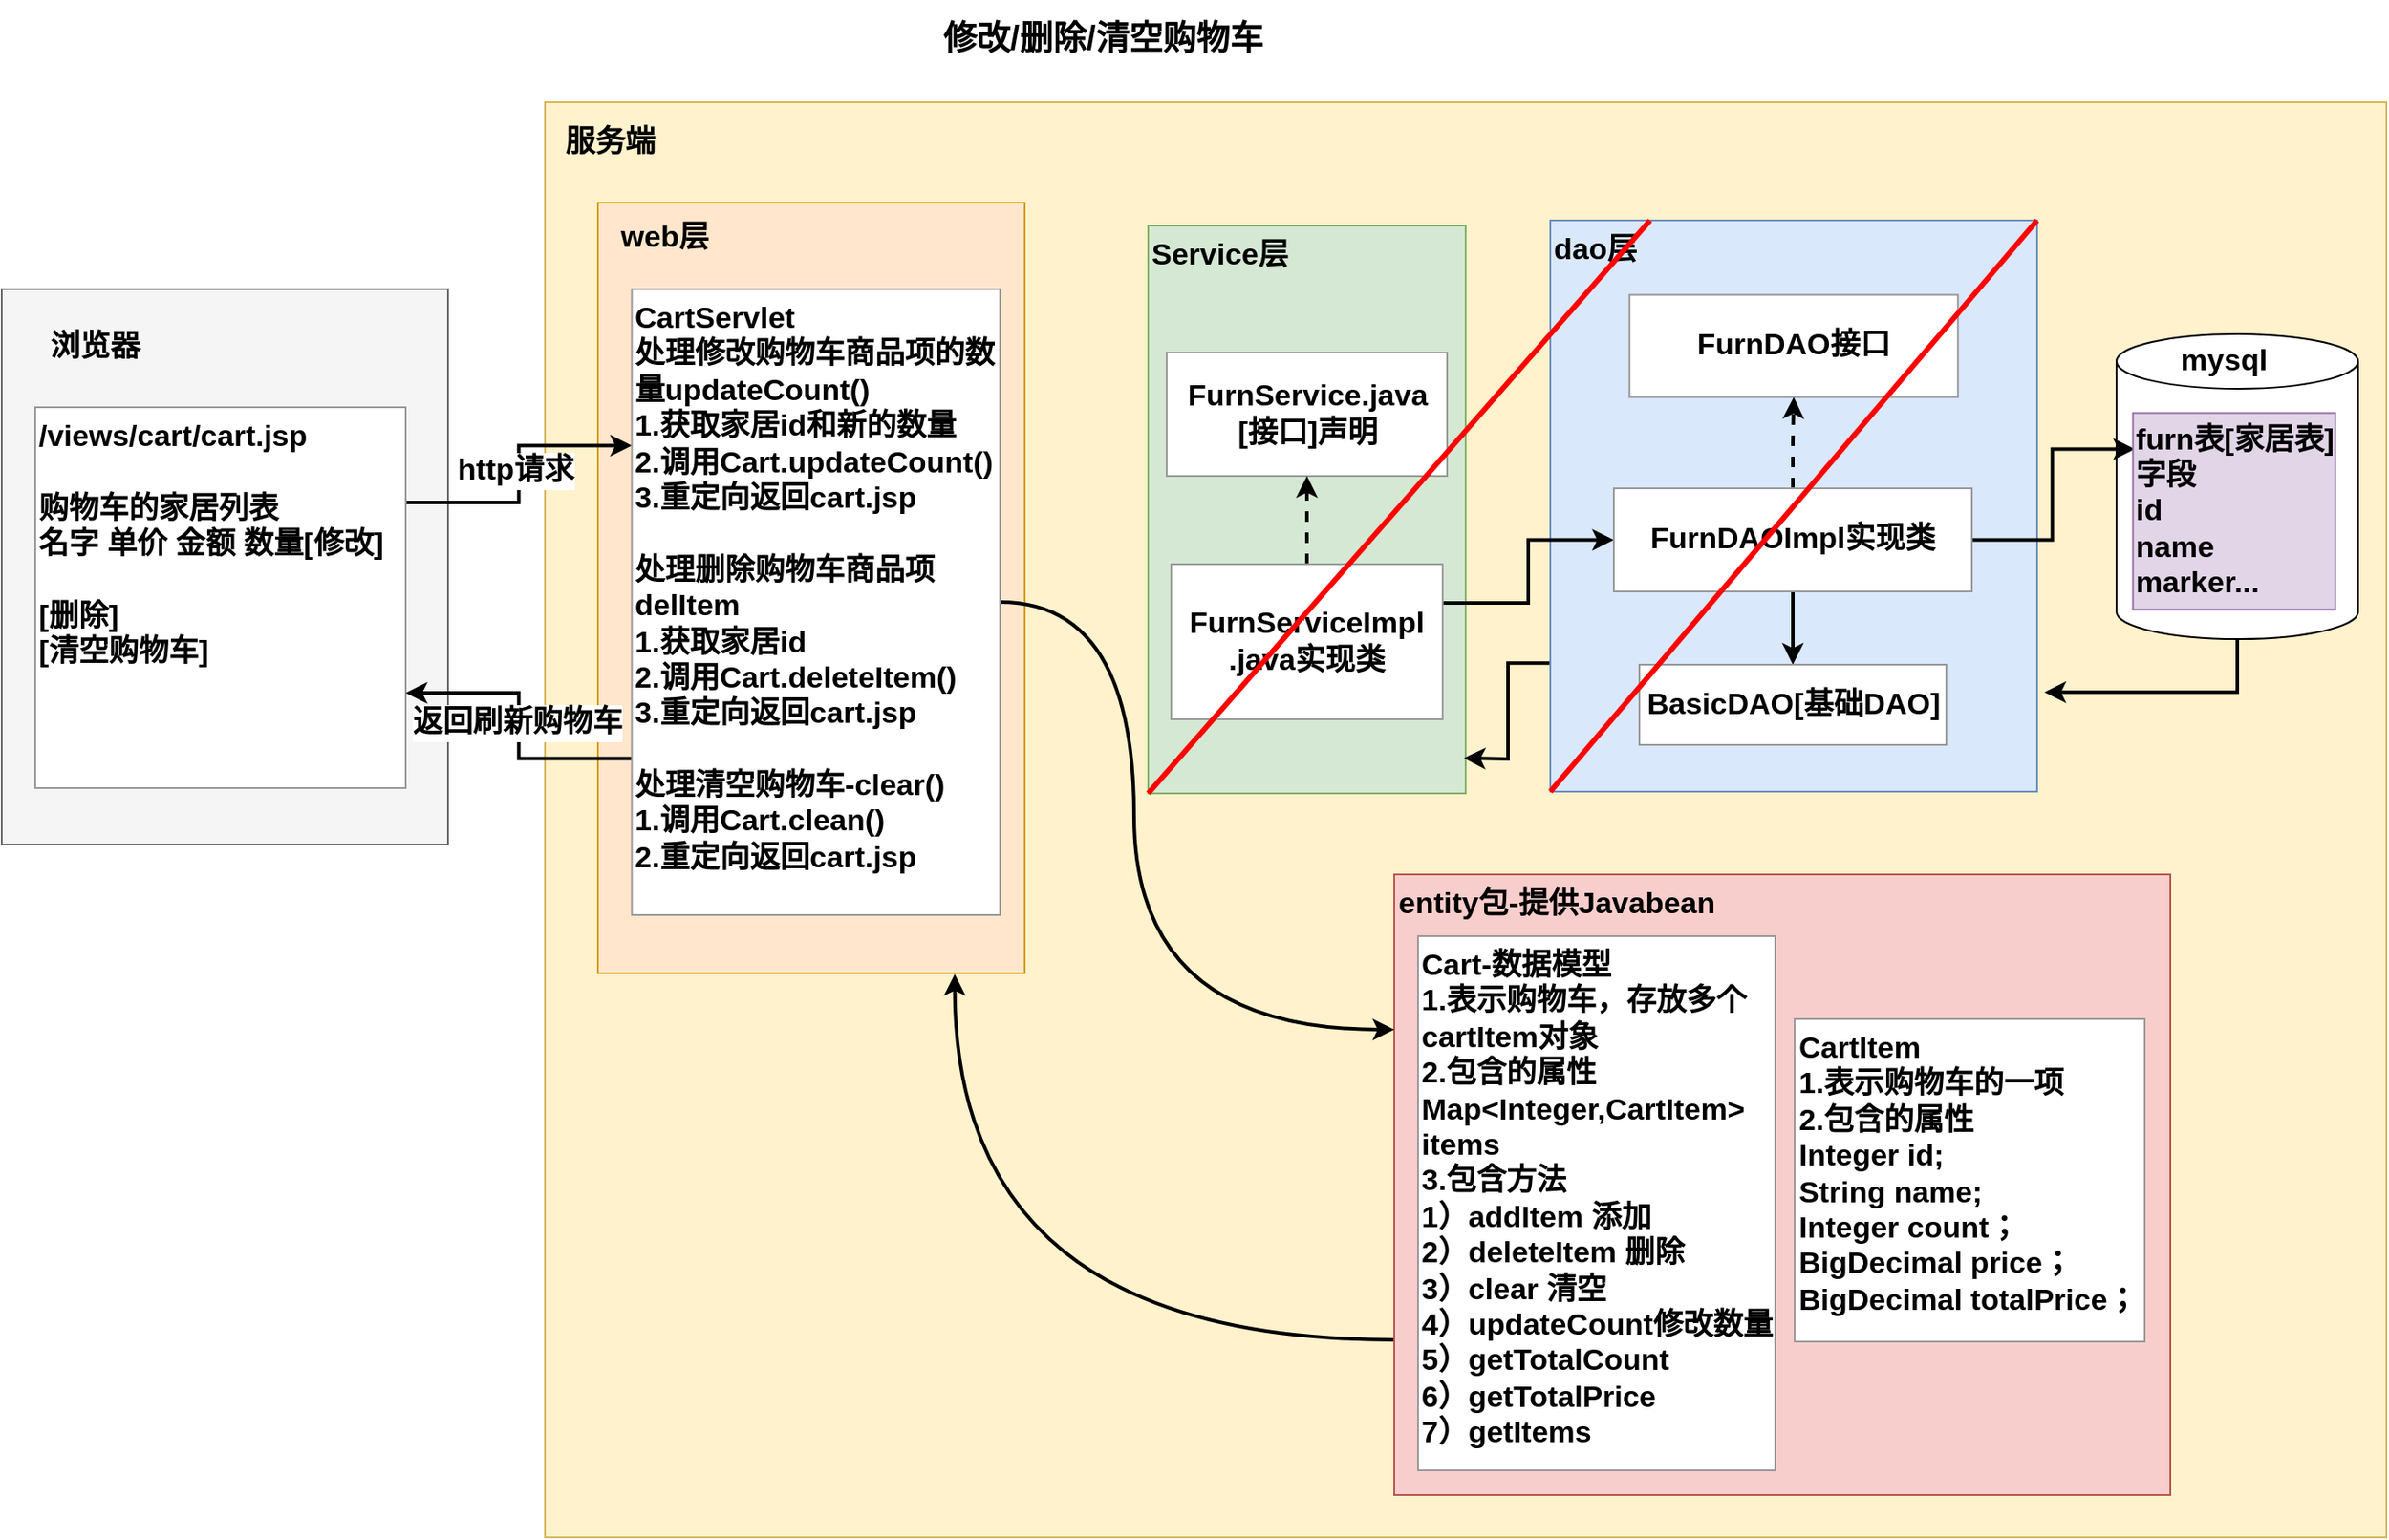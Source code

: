 <mxfile compressed="false" version="18.0.1" type="device">
  <diagram id="3w6g5_Ta-V8lRmugiTsT" name="第 1 页">
    <mxGraphModel dx="622" dy="939" grid="0" gridSize="10" guides="1" tooltips="1" connect="1" arrows="1" fold="1" page="0" pageScale="1" pageWidth="827" pageHeight="1169" math="0" shadow="0">
      <root>
        <mxCell id="0" />
        <mxCell id="1" parent="0" />
        <mxCell id="GYIKJYMq1MzzK1BG4W0E-1" value="&lt;span style=&quot;font-size: 19px;&quot;&gt;修改/删除/清空购物车&lt;/span&gt;" style="text;html=1;strokeColor=none;fillColor=none;align=center;verticalAlign=middle;whiteSpace=wrap;rounded=0;fontSize=18;fontStyle=1" parent="1" vertex="1">
          <mxGeometry x="1033" y="-45" width="297" height="44" as="geometry" />
        </mxCell>
        <mxCell id="GYIKJYMq1MzzK1BG4W0E-2" value="" style="rounded=0;whiteSpace=wrap;html=1;fontSize=18;fillColor=#f5f5f5;strokeColor=#666666;fontStyle=1;fontColor=#333333;" parent="1" vertex="1">
          <mxGeometry x="557" y="119" width="253" height="315" as="geometry" />
        </mxCell>
        <mxCell id="GYIKJYMq1MzzK1BG4W0E-3" value="浏览器" style="text;html=1;strokeColor=none;fillColor=none;align=center;verticalAlign=middle;whiteSpace=wrap;rounded=0;fontSize=17;fontStyle=1" parent="1" vertex="1">
          <mxGeometry x="580" y="137" width="60" height="30" as="geometry" />
        </mxCell>
        <mxCell id="GYIKJYMq1MzzK1BG4W0E-6" value="" style="rounded=0;whiteSpace=wrap;html=1;fontSize=17;fillColor=#fff2cc;strokeColor=#d6b656;fontStyle=1" parent="1" vertex="1">
          <mxGeometry x="865" y="13" width="1044" height="814" as="geometry" />
        </mxCell>
        <mxCell id="GYIKJYMq1MzzK1BG4W0E-7" value="服务端" style="text;html=1;strokeColor=none;fillColor=none;align=center;verticalAlign=middle;whiteSpace=wrap;rounded=0;fontSize=17;fontStyle=1" parent="1" vertex="1">
          <mxGeometry x="872" y="21" width="60" height="30" as="geometry" />
        </mxCell>
        <mxCell id="GYIKJYMq1MzzK1BG4W0E-9" value="" style="text;html=1;strokeColor=#d79b00;fillColor=#ffe6cc;align=left;verticalAlign=top;whiteSpace=wrap;rounded=0;fontSize=17;fontStyle=1" parent="1" vertex="1">
          <mxGeometry x="895" y="70" width="242" height="437" as="geometry" />
        </mxCell>
        <mxCell id="8VZ2lhoY9Nfm3T2TA_DG-3" value="web层" style="text;html=1;strokeColor=none;fillColor=none;align=left;verticalAlign=top;whiteSpace=wrap;rounded=0;fontSize=17;fontStyle=1" parent="1" vertex="1">
          <mxGeometry x="906" y="73" width="60" height="30" as="geometry" />
        </mxCell>
        <mxCell id="dEFfX4xB_Dbg5YB7Ye-p-43" style="edgeStyle=orthogonalEdgeStyle;curved=1;rounded=0;orthogonalLoop=1;jettySize=auto;html=1;exitX=0;exitY=0.75;exitDx=0;exitDy=0;entryX=0.836;entryY=1.001;entryDx=0;entryDy=0;entryPerimeter=0;fontColor=#000000;strokeWidth=2;" parent="1" source="Zatc0vboHGfkbghF3RjW-1" target="GYIKJYMq1MzzK1BG4W0E-9" edge="1">
          <mxGeometry relative="1" as="geometry" />
        </mxCell>
        <mxCell id="Zatc0vboHGfkbghF3RjW-1" value="entity包-提供Javabean" style="rounded=0;whiteSpace=wrap;html=1;labelBorderColor=none;fontSize=17;strokeColor=#b85450;align=left;fontStyle=1;verticalAlign=top;fillColor=#f8cecc;" parent="1" vertex="1">
          <mxGeometry x="1346.5" y="451" width="440" height="352" as="geometry" />
        </mxCell>
        <mxCell id="bZlDuSdulc7KowGW-_eb-3" style="edgeStyle=orthogonalEdgeStyle;rounded=0;orthogonalLoop=1;jettySize=auto;html=1;exitX=1;exitY=0.25;exitDx=0;exitDy=0;entryX=0;entryY=0.25;entryDx=0;entryDy=0;strokeWidth=2;" parent="1" source="Zatc0vboHGfkbghF3RjW-6" target="Zatc0vboHGfkbghF3RjW-7" edge="1">
          <mxGeometry relative="1" as="geometry" />
        </mxCell>
        <mxCell id="jyQDhWdHv0TXVoNtGqj6-1" value="&lt;font color=&quot;#000000&quot; style=&quot;font-size: 17px;&quot;&gt;&lt;b&gt;http请求&lt;/b&gt;&lt;/font&gt;" style="edgeLabel;html=1;align=center;verticalAlign=middle;resizable=0;points=[];fontColor=#FF0000;" parent="bZlDuSdulc7KowGW-_eb-3" vertex="1" connectable="0">
          <mxGeometry x="0.166" y="1" relative="1" as="geometry">
            <mxPoint x="-1" y="11" as="offset" />
          </mxGeometry>
        </mxCell>
        <mxCell id="Zatc0vboHGfkbghF3RjW-6" value="/views/cart/cart.jsp&lt;br&gt;&lt;br&gt;购物车的家居列表&lt;br&gt;名字 单价 金额 数量[修改]&lt;br&gt;&lt;br&gt;[删除]&lt;br&gt;[清空购物车]" style="rounded=0;whiteSpace=wrap;html=1;fontSize=17;fontStyle=1;align=left;verticalAlign=top;strokeColor=#999999;" parent="1" vertex="1">
          <mxGeometry x="576" y="186" width="210" height="216" as="geometry" />
        </mxCell>
        <mxCell id="bZlDuSdulc7KowGW-_eb-2" style="edgeStyle=orthogonalEdgeStyle;rounded=0;orthogonalLoop=1;jettySize=auto;html=1;exitX=0;exitY=0.75;exitDx=0;exitDy=0;entryX=1;entryY=0.75;entryDx=0;entryDy=0;strokeWidth=2;" parent="1" source="Zatc0vboHGfkbghF3RjW-7" target="Zatc0vboHGfkbghF3RjW-6" edge="1">
          <mxGeometry relative="1" as="geometry" />
        </mxCell>
        <mxCell id="jyQDhWdHv0TXVoNtGqj6-2" value="返回刷新购物车" style="edgeLabel;html=1;align=center;verticalAlign=middle;resizable=0;points=[];fontSize=17;fontColor=#000000;fontStyle=1" parent="bZlDuSdulc7KowGW-_eb-2" vertex="1" connectable="0">
          <mxGeometry x="-0.156" y="-1" relative="1" as="geometry">
            <mxPoint x="-2" y="-15" as="offset" />
          </mxGeometry>
        </mxCell>
        <mxCell id="dEFfX4xB_Dbg5YB7Ye-p-42" style="edgeStyle=orthogonalEdgeStyle;curved=1;rounded=0;orthogonalLoop=1;jettySize=auto;html=1;exitX=1;exitY=0.5;exitDx=0;exitDy=0;entryX=0;entryY=0.25;entryDx=0;entryDy=0;fontColor=#000000;strokeWidth=2;" parent="1" source="Zatc0vboHGfkbghF3RjW-7" target="Zatc0vboHGfkbghF3RjW-1" edge="1">
          <mxGeometry relative="1" as="geometry">
            <Array as="points">
              <mxPoint x="1199" y="297" />
              <mxPoint x="1199" y="539" />
            </Array>
          </mxGeometry>
        </mxCell>
        <mxCell id="Zatc0vboHGfkbghF3RjW-7" value="CartServlet&lt;br&gt;处理修改购物车商品项的数量updateCount()&lt;br&gt;1.获取家居id和新的数量&lt;br&gt;2.调用Cart.updateCount()&lt;br&gt;3.重定向返回cart.jsp&lt;br&gt;&lt;br&gt;处理删除购物车商品项&lt;br&gt;delItem&lt;br&gt;1.获取家居id&lt;br&gt;2.调用Cart.deleteItem()&lt;br&gt;3.重定向返回cart.jsp&lt;br&gt;&lt;br&gt;处理清空购物车-clear()&lt;br&gt;1.调用Cart.clean()&lt;br&gt;2.重定向返回cart.jsp" style="rounded=0;whiteSpace=wrap;html=1;fontSize=17;align=left;verticalAlign=top;fontStyle=1;strokeColor=#999999;" parent="1" vertex="1">
          <mxGeometry x="914.25" y="119" width="208.75" height="355" as="geometry" />
        </mxCell>
        <mxCell id="sAvUuzzA0ZJwsFMWrOZG-2" value="Cart-数据模型&lt;br&gt;1.表示购物车，存放多个cartItem对象&lt;br&gt;2.包含的属性Map&amp;lt;Integer,CartItem&amp;gt; items&lt;br&gt;3.包含方法&lt;br&gt;1）addItem 添加&lt;br&gt;2）deleteItem 删除&lt;br&gt;3）clear 清空&lt;br&gt;4）updateCount修改数量&lt;br&gt;5）getTotalCount&lt;br&gt;6）getTotalPrice&lt;br&gt;7）getItems" style="rounded=0;whiteSpace=wrap;html=1;labelBorderColor=none;fontSize=17;strokeColor=#999999;fontStyle=1;align=left;verticalAlign=top;" parent="1" vertex="1">
          <mxGeometry x="1360" y="486" width="202.5" height="303" as="geometry" />
        </mxCell>
        <mxCell id="w-7WuPagmr1MUGhSwBlZ-1" value="CartItem&lt;br&gt;1.表示购物车的一项&lt;br&gt;2.包含的属性&lt;br&gt;Integer id;&lt;br&gt;String name;&lt;br&gt;Integer count；&lt;br&gt;BigDecimal price；&lt;br&gt;BigDecimal totalPrice；" style="rounded=0;whiteSpace=wrap;html=1;labelBorderColor=none;fontSize=17;strokeColor=#999999;fontStyle=1;align=left;verticalAlign=top;" parent="1" vertex="1">
          <mxGeometry x="1573.5" y="533" width="198.5" height="183" as="geometry" />
        </mxCell>
        <mxCell id="dEFfX4xB_Dbg5YB7Ye-p-20" value="Service层" style="text;html=1;strokeColor=#82b366;fillColor=#d5e8d4;align=left;verticalAlign=top;whiteSpace=wrap;rounded=0;fontSize=17;fontStyle=1" parent="1" vertex="1">
          <mxGeometry x="1207" y="83" width="180" height="322" as="geometry" />
        </mxCell>
        <mxCell id="dEFfX4xB_Dbg5YB7Ye-p-21" style="edgeStyle=orthogonalEdgeStyle;rounded=0;orthogonalLoop=1;jettySize=auto;html=1;exitX=0.004;exitY=0.775;exitDx=0;exitDy=0;fontSize=17;strokeWidth=2;exitPerimeter=0;" parent="1" source="dEFfX4xB_Dbg5YB7Ye-p-22" edge="1">
          <mxGeometry relative="1" as="geometry">
            <mxPoint x="1386" y="385" as="targetPoint" />
          </mxGeometry>
        </mxCell>
        <mxCell id="dEFfX4xB_Dbg5YB7Ye-p-22" value="dao层" style="text;html=1;strokeColor=#6c8ebf;fillColor=#dae8fc;align=left;verticalAlign=top;whiteSpace=wrap;rounded=0;fontSize=17;fontStyle=1" parent="1" vertex="1">
          <mxGeometry x="1435" y="80" width="276" height="324" as="geometry" />
        </mxCell>
        <mxCell id="dEFfX4xB_Dbg5YB7Ye-p-23" style="edgeStyle=orthogonalEdgeStyle;rounded=0;orthogonalLoop=1;jettySize=auto;html=1;exitX=0.5;exitY=1;exitDx=0;exitDy=0;exitPerimeter=0;entryX=1.015;entryY=0.826;entryDx=0;entryDy=0;entryPerimeter=0;fontSize=17;strokeWidth=2;" parent="1" source="dEFfX4xB_Dbg5YB7Ye-p-24" target="dEFfX4xB_Dbg5YB7Ye-p-22" edge="1">
          <mxGeometry relative="1" as="geometry" />
        </mxCell>
        <mxCell id="dEFfX4xB_Dbg5YB7Ye-p-24" value="" style="shape=cylinder3;whiteSpace=wrap;html=1;boundedLbl=1;backgroundOutline=1;size=15.49;fontSize=17;fontStyle=1" parent="1" vertex="1">
          <mxGeometry x="1756" y="144.5" width="137" height="173" as="geometry" />
        </mxCell>
        <mxCell id="dEFfX4xB_Dbg5YB7Ye-p-25" value="FurnService.java&lt;br&gt;[接口]声明" style="rounded=0;whiteSpace=wrap;html=1;labelBorderColor=none;fontSize=17;strokeColor=#999999;fontStyle=1;align=center;verticalAlign=middle;" parent="1" vertex="1">
          <mxGeometry x="1217.5" y="155" width="159" height="70" as="geometry" />
        </mxCell>
        <mxCell id="dEFfX4xB_Dbg5YB7Ye-p-26" style="edgeStyle=orthogonalEdgeStyle;rounded=0;orthogonalLoop=1;jettySize=auto;html=1;exitX=0.5;exitY=0;exitDx=0;exitDy=0;fontSize=17;dashed=1;strokeWidth=2;" parent="1" source="dEFfX4xB_Dbg5YB7Ye-p-28" target="dEFfX4xB_Dbg5YB7Ye-p-25" edge="1">
          <mxGeometry relative="1" as="geometry" />
        </mxCell>
        <mxCell id="dEFfX4xB_Dbg5YB7Ye-p-27" style="edgeStyle=orthogonalEdgeStyle;rounded=0;orthogonalLoop=1;jettySize=auto;html=1;exitX=1;exitY=0.25;exitDx=0;exitDy=0;entryX=0;entryY=0.5;entryDx=0;entryDy=0;fontStyle=0;strokeWidth=2;" parent="1" source="dEFfX4xB_Dbg5YB7Ye-p-28" target="dEFfX4xB_Dbg5YB7Ye-p-33" edge="1">
          <mxGeometry relative="1" as="geometry" />
        </mxCell>
        <mxCell id="dEFfX4xB_Dbg5YB7Ye-p-28" value="FurnServiceImpl&lt;br&gt;.java实现类" style="rounded=0;whiteSpace=wrap;html=1;labelBorderColor=none;fontSize=17;strokeColor=#999999;align=center;fontStyle=1;verticalAlign=middle;" parent="1" vertex="1">
          <mxGeometry x="1220.06" y="275" width="153.88" height="88" as="geometry" />
        </mxCell>
        <mxCell id="dEFfX4xB_Dbg5YB7Ye-p-29" value="FurnDAO接口" style="rounded=0;whiteSpace=wrap;html=1;labelBorderColor=none;fontSize=17;strokeColor=#999999;fontStyle=1;align=center;verticalAlign=middle;" parent="1" vertex="1">
          <mxGeometry x="1479.87" y="122.25" width="186.25" height="58" as="geometry" />
        </mxCell>
        <mxCell id="dEFfX4xB_Dbg5YB7Ye-p-30" style="edgeStyle=orthogonalEdgeStyle;rounded=0;orthogonalLoop=1;jettySize=auto;html=1;exitX=0.5;exitY=0;exitDx=0;exitDy=0;entryX=0.5;entryY=1;entryDx=0;entryDy=0;dashed=1;fontSize=17;strokeWidth=2;" parent="1" source="dEFfX4xB_Dbg5YB7Ye-p-33" target="dEFfX4xB_Dbg5YB7Ye-p-29" edge="1">
          <mxGeometry relative="1" as="geometry" />
        </mxCell>
        <mxCell id="dEFfX4xB_Dbg5YB7Ye-p-31" style="edgeStyle=orthogonalEdgeStyle;rounded=0;orthogonalLoop=1;jettySize=auto;html=1;exitX=0.5;exitY=1;exitDx=0;exitDy=0;entryX=0.5;entryY=0;entryDx=0;entryDy=0;fontSize=17;strokeWidth=2;" parent="1" source="dEFfX4xB_Dbg5YB7Ye-p-33" target="dEFfX4xB_Dbg5YB7Ye-p-34" edge="1">
          <mxGeometry relative="1" as="geometry" />
        </mxCell>
        <mxCell id="dEFfX4xB_Dbg5YB7Ye-p-32" style="edgeStyle=orthogonalEdgeStyle;rounded=0;orthogonalLoop=1;jettySize=auto;html=1;exitX=1;exitY=0.5;exitDx=0;exitDy=0;entryX=0.01;entryY=0.184;entryDx=0;entryDy=0;entryPerimeter=0;fontSize=17;strokeWidth=2;" parent="1" source="dEFfX4xB_Dbg5YB7Ye-p-33" target="dEFfX4xB_Dbg5YB7Ye-p-36" edge="1">
          <mxGeometry relative="1" as="geometry" />
        </mxCell>
        <mxCell id="dEFfX4xB_Dbg5YB7Ye-p-33" value="FurnDAOImpl实现类" style="rounded=0;whiteSpace=wrap;html=1;labelBorderColor=none;fontSize=17;strokeColor=#999999;fontStyle=1;align=center;verticalAlign=middle;" parent="1" vertex="1">
          <mxGeometry x="1471" y="232" width="203" height="58.5" as="geometry" />
        </mxCell>
        <mxCell id="dEFfX4xB_Dbg5YB7Ye-p-34" value="BasicDAO[基础DAO]" style="rounded=0;whiteSpace=wrap;html=1;labelBorderColor=none;fontSize=17;strokeColor=#999999;align=center;fontStyle=1;verticalAlign=middle;" parent="1" vertex="1">
          <mxGeometry x="1485.5" y="332" width="174" height="45.5" as="geometry" />
        </mxCell>
        <mxCell id="dEFfX4xB_Dbg5YB7Ye-p-35" value="mysql" style="text;html=1;strokeColor=none;fillColor=none;align=center;verticalAlign=middle;whiteSpace=wrap;rounded=0;labelBorderColor=none;fontSize=17;fontStyle=1" parent="1" vertex="1">
          <mxGeometry x="1786.5" y="144.5" width="60" height="30" as="geometry" />
        </mxCell>
        <mxCell id="dEFfX4xB_Dbg5YB7Ye-p-36" value="furn表[家居表]&lt;br&gt;字段&lt;br&gt;id&lt;br&gt;name&lt;br&gt;marker..." style="rounded=0;whiteSpace=wrap;html=1;labelBorderColor=none;fontSize=17;strokeColor=#9673a6;fillColor=#e1d5e7;fontStyle=1;align=left;" parent="1" vertex="1">
          <mxGeometry x="1765.31" y="189.25" width="114.69" height="111.5" as="geometry" />
        </mxCell>
        <mxCell id="dEFfX4xB_Dbg5YB7Ye-p-37" value="" style="endArrow=none;html=1;rounded=0;fontSize=17;exitX=1;exitY=0;exitDx=0;exitDy=0;entryX=0;entryY=1;entryDx=0;entryDy=0;strokeWidth=3;strokeColor=#FF0000;" parent="1" source="dEFfX4xB_Dbg5YB7Ye-p-22" target="dEFfX4xB_Dbg5YB7Ye-p-22" edge="1">
          <mxGeometry width="50" height="50" relative="1" as="geometry">
            <mxPoint x="1232" y="257" as="sourcePoint" />
            <mxPoint x="1282" y="207" as="targetPoint" />
          </mxGeometry>
        </mxCell>
        <mxCell id="dEFfX4xB_Dbg5YB7Ye-p-38" value="" style="endArrow=none;html=1;rounded=0;fontSize=17;exitX=1;exitY=0;exitDx=0;exitDy=0;entryX=0;entryY=1;entryDx=0;entryDy=0;fillColor=#f8cecc;strokeColor=#FF0000;strokeWidth=3;" parent="1" target="dEFfX4xB_Dbg5YB7Ye-p-20" edge="1">
          <mxGeometry width="50" height="50" relative="1" as="geometry">
            <mxPoint x="1491.56" y="80.0" as="sourcePoint" />
            <mxPoint x="1215.56" y="404" as="targetPoint" />
          </mxGeometry>
        </mxCell>
      </root>
    </mxGraphModel>
  </diagram>
</mxfile>
